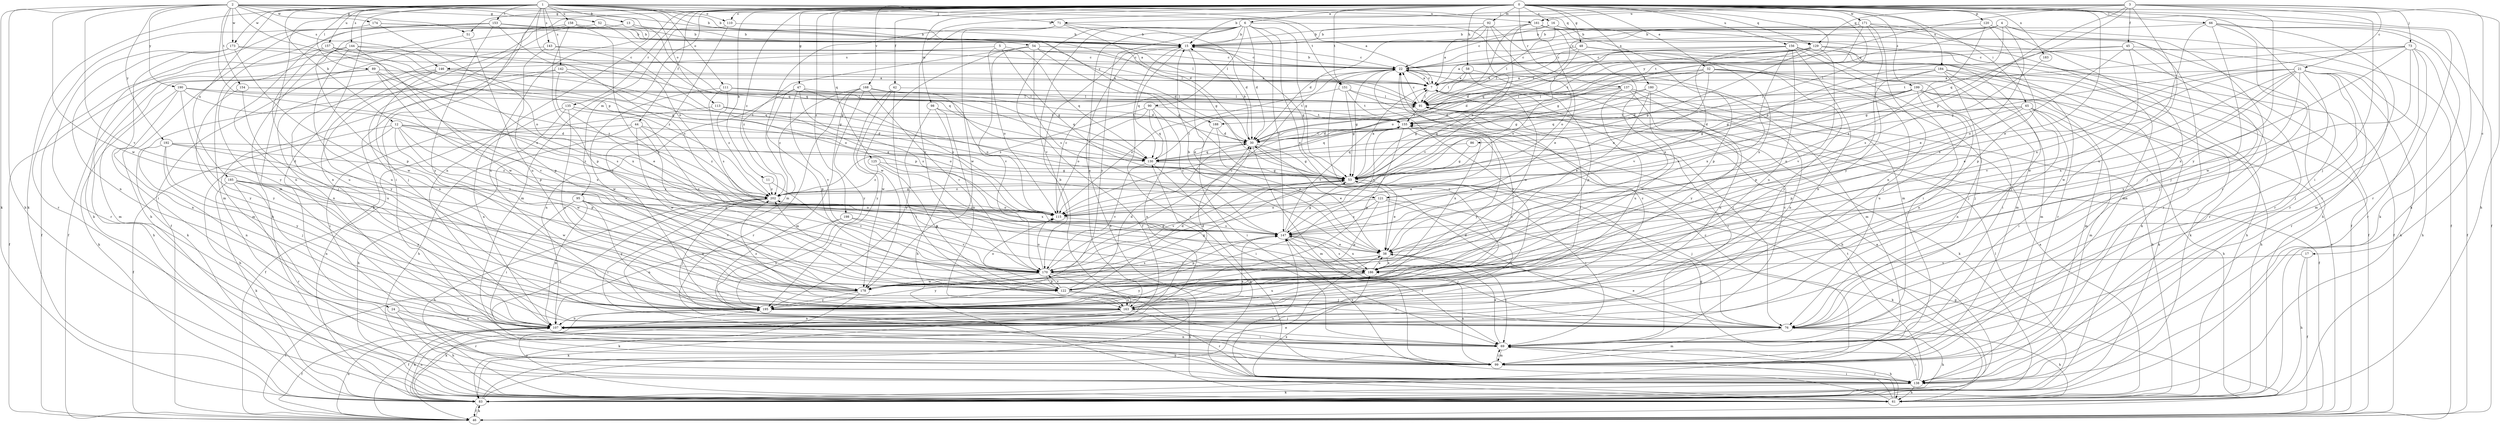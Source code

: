 strict digraph  {
0;
1;
2;
3;
4;
5;
6;
7;
11;
12;
13;
15;
16;
17;
21;
22;
24;
30;
32;
38;
42;
44;
45;
46;
47;
48;
51;
52;
53;
54;
58;
61;
65;
66;
69;
71;
73;
76;
83;
86;
89;
90;
91;
92;
95;
98;
99;
107;
110;
111;
113;
115;
120;
121;
122;
125;
129;
130;
135;
137;
138;
142;
143;
144;
146;
147;
151;
153;
154;
155;
156;
157;
158;
161;
163;
168;
170;
171;
173;
174;
178;
180;
183;
184;
185;
186;
188;
190;
192;
195;
198;
199;
202;
0 -> 6  [label=a];
0 -> 11  [label=b];
0 -> 16  [label=c];
0 -> 17  [label=c];
0 -> 32  [label=e];
0 -> 38  [label=e];
0 -> 42  [label=f];
0 -> 44  [label=f];
0 -> 47  [label=g];
0 -> 48  [label=g];
0 -> 51  [label=g];
0 -> 54  [label=h];
0 -> 58  [label=h];
0 -> 61  [label=h];
0 -> 65  [label=i];
0 -> 66  [label=i];
0 -> 69  [label=i];
0 -> 83  [label=k];
0 -> 86  [label=l];
0 -> 92  [label=m];
0 -> 95  [label=m];
0 -> 98  [label=m];
0 -> 107  [label=n];
0 -> 110  [label=o];
0 -> 120  [label=p];
0 -> 125  [label=q];
0 -> 129  [label=q];
0 -> 135  [label=r];
0 -> 137  [label=r];
0 -> 138  [label=r];
0 -> 151  [label=t];
0 -> 156  [label=u];
0 -> 168  [label=v];
0 -> 171  [label=w];
0 -> 180  [label=x];
0 -> 183  [label=x];
0 -> 184  [label=x];
0 -> 188  [label=y];
0 -> 198  [label=z];
0 -> 199  [label=z];
0 -> 202  [label=z];
1 -> 7  [label=a];
1 -> 12  [label=b];
1 -> 13  [label=b];
1 -> 15  [label=b];
1 -> 24  [label=d];
1 -> 30  [label=d];
1 -> 69  [label=i];
1 -> 83  [label=k];
1 -> 89  [label=l];
1 -> 99  [label=m];
1 -> 110  [label=o];
1 -> 111  [label=o];
1 -> 113  [label=o];
1 -> 115  [label=o];
1 -> 129  [label=q];
1 -> 142  [label=s];
1 -> 143  [label=s];
1 -> 144  [label=s];
1 -> 151  [label=t];
1 -> 153  [label=t];
1 -> 157  [label=u];
1 -> 158  [label=u];
1 -> 161  [label=u];
1 -> 173  [label=w];
1 -> 185  [label=x];
2 -> 15  [label=b];
2 -> 51  [label=g];
2 -> 52  [label=g];
2 -> 61  [label=h];
2 -> 71  [label=j];
2 -> 83  [label=k];
2 -> 121  [label=p];
2 -> 146  [label=s];
2 -> 154  [label=t];
2 -> 170  [label=v];
2 -> 173  [label=w];
2 -> 174  [label=w];
2 -> 178  [label=w];
2 -> 186  [label=x];
2 -> 188  [label=y];
2 -> 190  [label=y];
2 -> 192  [label=y];
3 -> 15  [label=b];
3 -> 21  [label=c];
3 -> 45  [label=f];
3 -> 61  [label=h];
3 -> 71  [label=j];
3 -> 73  [label=j];
3 -> 76  [label=j];
3 -> 121  [label=p];
3 -> 129  [label=q];
3 -> 130  [label=q];
3 -> 155  [label=t];
3 -> 161  [label=u];
3 -> 163  [label=u];
3 -> 195  [label=y];
4 -> 15  [label=b];
4 -> 22  [label=c];
4 -> 38  [label=e];
4 -> 46  [label=f];
4 -> 69  [label=i];
4 -> 121  [label=p];
4 -> 155  [label=t];
5 -> 53  [label=g];
5 -> 115  [label=o];
5 -> 130  [label=q];
5 -> 146  [label=s];
6 -> 15  [label=b];
6 -> 30  [label=d];
6 -> 38  [label=e];
6 -> 46  [label=f];
6 -> 53  [label=g];
6 -> 90  [label=l];
6 -> 99  [label=m];
6 -> 147  [label=s];
6 -> 163  [label=u];
6 -> 170  [label=v];
6 -> 178  [label=w];
6 -> 195  [label=y];
7 -> 22  [label=c];
7 -> 76  [label=j];
7 -> 91  [label=l];
11 -> 170  [label=v];
11 -> 202  [label=z];
12 -> 30  [label=d];
12 -> 46  [label=f];
12 -> 61  [label=h];
12 -> 121  [label=p];
12 -> 122  [label=p];
12 -> 170  [label=v];
12 -> 178  [label=w];
12 -> 202  [label=z];
13 -> 15  [label=b];
13 -> 46  [label=f];
13 -> 76  [label=j];
13 -> 130  [label=q];
13 -> 163  [label=u];
15 -> 22  [label=c];
15 -> 38  [label=e];
15 -> 53  [label=g];
15 -> 130  [label=q];
15 -> 138  [label=r];
16 -> 15  [label=b];
16 -> 22  [label=c];
16 -> 61  [label=h];
16 -> 91  [label=l];
16 -> 138  [label=r];
17 -> 46  [label=f];
17 -> 61  [label=h];
17 -> 170  [label=v];
21 -> 7  [label=a];
21 -> 38  [label=e];
21 -> 61  [label=h];
21 -> 76  [label=j];
21 -> 83  [label=k];
21 -> 107  [label=n];
21 -> 138  [label=r];
21 -> 147  [label=s];
21 -> 170  [label=v];
21 -> 178  [label=w];
21 -> 186  [label=x];
21 -> 195  [label=y];
22 -> 7  [label=a];
22 -> 15  [label=b];
22 -> 53  [label=g];
22 -> 99  [label=m];
22 -> 163  [label=u];
24 -> 61  [label=h];
24 -> 107  [label=n];
24 -> 138  [label=r];
30 -> 15  [label=b];
30 -> 38  [label=e];
30 -> 53  [label=g];
30 -> 99  [label=m];
30 -> 130  [label=q];
30 -> 155  [label=t];
32 -> 7  [label=a];
32 -> 30  [label=d];
32 -> 53  [label=g];
32 -> 69  [label=i];
32 -> 76  [label=j];
32 -> 115  [label=o];
32 -> 195  [label=y];
38 -> 15  [label=b];
38 -> 69  [label=i];
38 -> 170  [label=v];
38 -> 186  [label=x];
42 -> 69  [label=i];
42 -> 91  [label=l];
42 -> 178  [label=w];
42 -> 195  [label=y];
44 -> 30  [label=d];
44 -> 46  [label=f];
44 -> 61  [label=h];
44 -> 122  [label=p];
44 -> 178  [label=w];
44 -> 202  [label=z];
45 -> 22  [label=c];
45 -> 53  [label=g];
45 -> 76  [label=j];
45 -> 99  [label=m];
45 -> 115  [label=o];
45 -> 178  [label=w];
46 -> 22  [label=c];
46 -> 53  [label=g];
46 -> 83  [label=k];
46 -> 107  [label=n];
47 -> 91  [label=l];
47 -> 107  [label=n];
47 -> 115  [label=o];
47 -> 122  [label=p];
47 -> 147  [label=s];
47 -> 170  [label=v];
48 -> 22  [label=c];
48 -> 46  [label=f];
48 -> 76  [label=j];
48 -> 91  [label=l];
48 -> 115  [label=o];
51 -> 61  [label=h];
51 -> 163  [label=u];
52 -> 15  [label=b];
52 -> 122  [label=p];
52 -> 130  [label=q];
53 -> 7  [label=a];
53 -> 38  [label=e];
53 -> 69  [label=i];
53 -> 76  [label=j];
53 -> 170  [label=v];
53 -> 202  [label=z];
54 -> 22  [label=c];
54 -> 30  [label=d];
54 -> 53  [label=g];
54 -> 147  [label=s];
54 -> 170  [label=v];
54 -> 178  [label=w];
54 -> 202  [label=z];
58 -> 7  [label=a];
58 -> 91  [label=l];
58 -> 122  [label=p];
58 -> 178  [label=w];
61 -> 7  [label=a];
61 -> 69  [label=i];
61 -> 130  [label=q];
61 -> 147  [label=s];
61 -> 186  [label=x];
61 -> 195  [label=y];
65 -> 30  [label=d];
65 -> 61  [label=h];
65 -> 69  [label=i];
65 -> 99  [label=m];
65 -> 107  [label=n];
65 -> 115  [label=o];
65 -> 122  [label=p];
65 -> 155  [label=t];
66 -> 15  [label=b];
66 -> 46  [label=f];
66 -> 69  [label=i];
66 -> 76  [label=j];
66 -> 83  [label=k];
66 -> 138  [label=r];
66 -> 186  [label=x];
69 -> 22  [label=c];
69 -> 38  [label=e];
69 -> 61  [label=h];
69 -> 99  [label=m];
69 -> 107  [label=n];
71 -> 15  [label=b];
71 -> 30  [label=d];
71 -> 53  [label=g];
71 -> 99  [label=m];
71 -> 170  [label=v];
73 -> 22  [label=c];
73 -> 46  [label=f];
73 -> 53  [label=g];
73 -> 69  [label=i];
73 -> 138  [label=r];
73 -> 155  [label=t];
73 -> 178  [label=w];
73 -> 186  [label=x];
76 -> 30  [label=d];
76 -> 38  [label=e];
76 -> 61  [label=h];
76 -> 83  [label=k];
76 -> 99  [label=m];
83 -> 7  [label=a];
83 -> 15  [label=b];
83 -> 22  [label=c];
83 -> 38  [label=e];
83 -> 46  [label=f];
83 -> 91  [label=l];
83 -> 107  [label=n];
86 -> 53  [label=g];
86 -> 130  [label=q];
89 -> 7  [label=a];
89 -> 46  [label=f];
89 -> 61  [label=h];
89 -> 122  [label=p];
89 -> 170  [label=v];
89 -> 202  [label=z];
90 -> 107  [label=n];
90 -> 115  [label=o];
90 -> 130  [label=q];
90 -> 147  [label=s];
90 -> 155  [label=t];
90 -> 202  [label=z];
91 -> 22  [label=c];
91 -> 46  [label=f];
91 -> 69  [label=i];
91 -> 83  [label=k];
91 -> 155  [label=t];
92 -> 7  [label=a];
92 -> 15  [label=b];
92 -> 30  [label=d];
92 -> 115  [label=o];
92 -> 186  [label=x];
92 -> 202  [label=z];
95 -> 69  [label=i];
95 -> 107  [label=n];
95 -> 115  [label=o];
95 -> 163  [label=u];
95 -> 170  [label=v];
95 -> 195  [label=y];
98 -> 61  [label=h];
98 -> 155  [label=t];
98 -> 163  [label=u];
98 -> 195  [label=y];
99 -> 69  [label=i];
99 -> 138  [label=r];
99 -> 147  [label=s];
99 -> 186  [label=x];
99 -> 202  [label=z];
107 -> 22  [label=c];
107 -> 46  [label=f];
107 -> 69  [label=i];
107 -> 83  [label=k];
107 -> 147  [label=s];
110 -> 15  [label=b];
110 -> 99  [label=m];
110 -> 195  [label=y];
111 -> 30  [label=d];
111 -> 91  [label=l];
111 -> 130  [label=q];
111 -> 147  [label=s];
111 -> 178  [label=w];
111 -> 202  [label=z];
113 -> 69  [label=i];
113 -> 115  [label=o];
113 -> 155  [label=t];
115 -> 22  [label=c];
115 -> 147  [label=s];
115 -> 202  [label=z];
120 -> 15  [label=b];
120 -> 76  [label=j];
120 -> 122  [label=p];
120 -> 147  [label=s];
121 -> 83  [label=k];
121 -> 107  [label=n];
121 -> 115  [label=o];
121 -> 122  [label=p];
121 -> 147  [label=s];
122 -> 7  [label=a];
122 -> 30  [label=d];
122 -> 76  [label=j];
122 -> 115  [label=o];
122 -> 163  [label=u];
122 -> 170  [label=v];
122 -> 202  [label=z];
125 -> 53  [label=g];
125 -> 122  [label=p];
125 -> 186  [label=x];
125 -> 202  [label=z];
129 -> 7  [label=a];
129 -> 22  [label=c];
129 -> 30  [label=d];
129 -> 46  [label=f];
129 -> 53  [label=g];
129 -> 76  [label=j];
129 -> 91  [label=l];
129 -> 138  [label=r];
129 -> 155  [label=t];
129 -> 170  [label=v];
130 -> 53  [label=g];
130 -> 69  [label=i];
130 -> 91  [label=l];
130 -> 170  [label=v];
135 -> 61  [label=h];
135 -> 107  [label=n];
135 -> 155  [label=t];
135 -> 163  [label=u];
135 -> 170  [label=v];
137 -> 30  [label=d];
137 -> 53  [label=g];
137 -> 61  [label=h];
137 -> 91  [label=l];
137 -> 107  [label=n];
137 -> 163  [label=u];
137 -> 195  [label=y];
138 -> 53  [label=g];
138 -> 61  [label=h];
138 -> 69  [label=i];
138 -> 83  [label=k];
138 -> 107  [label=n];
138 -> 155  [label=t];
142 -> 7  [label=a];
142 -> 38  [label=e];
142 -> 83  [label=k];
142 -> 99  [label=m];
142 -> 115  [label=o];
143 -> 22  [label=c];
143 -> 53  [label=g];
143 -> 76  [label=j];
143 -> 122  [label=p];
144 -> 22  [label=c];
144 -> 46  [label=f];
144 -> 53  [label=g];
144 -> 130  [label=q];
144 -> 163  [label=u];
144 -> 178  [label=w];
144 -> 195  [label=y];
146 -> 7  [label=a];
146 -> 53  [label=g];
146 -> 99  [label=m];
146 -> 107  [label=n];
146 -> 130  [label=q];
146 -> 163  [label=u];
146 -> 195  [label=y];
147 -> 38  [label=e];
147 -> 53  [label=g];
147 -> 69  [label=i];
147 -> 76  [label=j];
147 -> 122  [label=p];
147 -> 155  [label=t];
147 -> 186  [label=x];
151 -> 53  [label=g];
151 -> 61  [label=h];
151 -> 91  [label=l];
151 -> 115  [label=o];
151 -> 155  [label=t];
153 -> 15  [label=b];
153 -> 61  [label=h];
153 -> 83  [label=k];
153 -> 91  [label=l];
153 -> 107  [label=n];
153 -> 147  [label=s];
153 -> 195  [label=y];
154 -> 91  [label=l];
154 -> 155  [label=t];
154 -> 163  [label=u];
154 -> 195  [label=y];
155 -> 30  [label=d];
155 -> 122  [label=p];
155 -> 130  [label=q];
155 -> 147  [label=s];
155 -> 186  [label=x];
155 -> 195  [label=y];
156 -> 22  [label=c];
156 -> 69  [label=i];
156 -> 83  [label=k];
156 -> 91  [label=l];
156 -> 99  [label=m];
156 -> 107  [label=n];
156 -> 138  [label=r];
156 -> 163  [label=u];
156 -> 170  [label=v];
156 -> 186  [label=x];
157 -> 22  [label=c];
157 -> 46  [label=f];
157 -> 163  [label=u];
157 -> 186  [label=x];
157 -> 202  [label=z];
158 -> 15  [label=b];
158 -> 99  [label=m];
158 -> 107  [label=n];
158 -> 122  [label=p];
158 -> 186  [label=x];
161 -> 15  [label=b];
161 -> 38  [label=e];
161 -> 46  [label=f];
161 -> 115  [label=o];
161 -> 122  [label=p];
161 -> 170  [label=v];
161 -> 186  [label=x];
163 -> 15  [label=b];
163 -> 22  [label=c];
163 -> 30  [label=d];
163 -> 46  [label=f];
163 -> 83  [label=k];
163 -> 107  [label=n];
163 -> 138  [label=r];
163 -> 202  [label=z];
168 -> 91  [label=l];
168 -> 99  [label=m];
168 -> 115  [label=o];
168 -> 138  [label=r];
168 -> 170  [label=v];
168 -> 195  [label=y];
168 -> 202  [label=z];
170 -> 22  [label=c];
170 -> 53  [label=g];
170 -> 61  [label=h];
170 -> 76  [label=j];
170 -> 115  [label=o];
170 -> 122  [label=p];
170 -> 178  [label=w];
170 -> 195  [label=y];
171 -> 15  [label=b];
171 -> 53  [label=g];
171 -> 99  [label=m];
171 -> 107  [label=n];
171 -> 130  [label=q];
171 -> 138  [label=r];
171 -> 195  [label=y];
173 -> 22  [label=c];
173 -> 69  [label=i];
173 -> 91  [label=l];
173 -> 107  [label=n];
173 -> 138  [label=r];
173 -> 178  [label=w];
174 -> 7  [label=a];
174 -> 15  [label=b];
174 -> 115  [label=o];
174 -> 138  [label=r];
178 -> 46  [label=f];
178 -> 53  [label=g];
178 -> 83  [label=k];
178 -> 147  [label=s];
178 -> 195  [label=y];
180 -> 38  [label=e];
180 -> 53  [label=g];
180 -> 91  [label=l];
180 -> 107  [label=n];
180 -> 178  [label=w];
183 -> 147  [label=s];
184 -> 7  [label=a];
184 -> 53  [label=g];
184 -> 61  [label=h];
184 -> 76  [label=j];
184 -> 83  [label=k];
184 -> 99  [label=m];
184 -> 122  [label=p];
185 -> 83  [label=k];
185 -> 107  [label=n];
185 -> 138  [label=r];
185 -> 178  [label=w];
185 -> 195  [label=y];
185 -> 202  [label=z];
186 -> 38  [label=e];
186 -> 147  [label=s];
186 -> 163  [label=u];
186 -> 195  [label=y];
188 -> 30  [label=d];
188 -> 38  [label=e];
188 -> 69  [label=i];
190 -> 83  [label=k];
190 -> 91  [label=l];
190 -> 107  [label=n];
190 -> 147  [label=s];
190 -> 186  [label=x];
190 -> 195  [label=y];
192 -> 76  [label=j];
192 -> 107  [label=n];
192 -> 130  [label=q];
192 -> 147  [label=s];
192 -> 195  [label=y];
192 -> 202  [label=z];
195 -> 30  [label=d];
195 -> 76  [label=j];
195 -> 83  [label=k];
195 -> 91  [label=l];
195 -> 107  [label=n];
195 -> 155  [label=t];
198 -> 107  [label=n];
198 -> 147  [label=s];
198 -> 170  [label=v];
198 -> 195  [label=y];
199 -> 30  [label=d];
199 -> 53  [label=g];
199 -> 61  [label=h];
199 -> 83  [label=k];
199 -> 91  [label=l];
199 -> 99  [label=m];
199 -> 107  [label=n];
199 -> 130  [label=q];
199 -> 147  [label=s];
199 -> 163  [label=u];
202 -> 53  [label=g];
202 -> 61  [label=h];
202 -> 69  [label=i];
202 -> 76  [label=j];
202 -> 115  [label=o];
}
